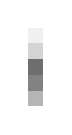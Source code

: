 \foreach \y/\col in {0/29,0.2/49,0.4/57,0.6/17,0.8/6} {
  \fill[black!\col!white] ($(-0.1,0)+(0,\y)$) rectangle ($(0.1,0.2)+(0,\y)$);
}

